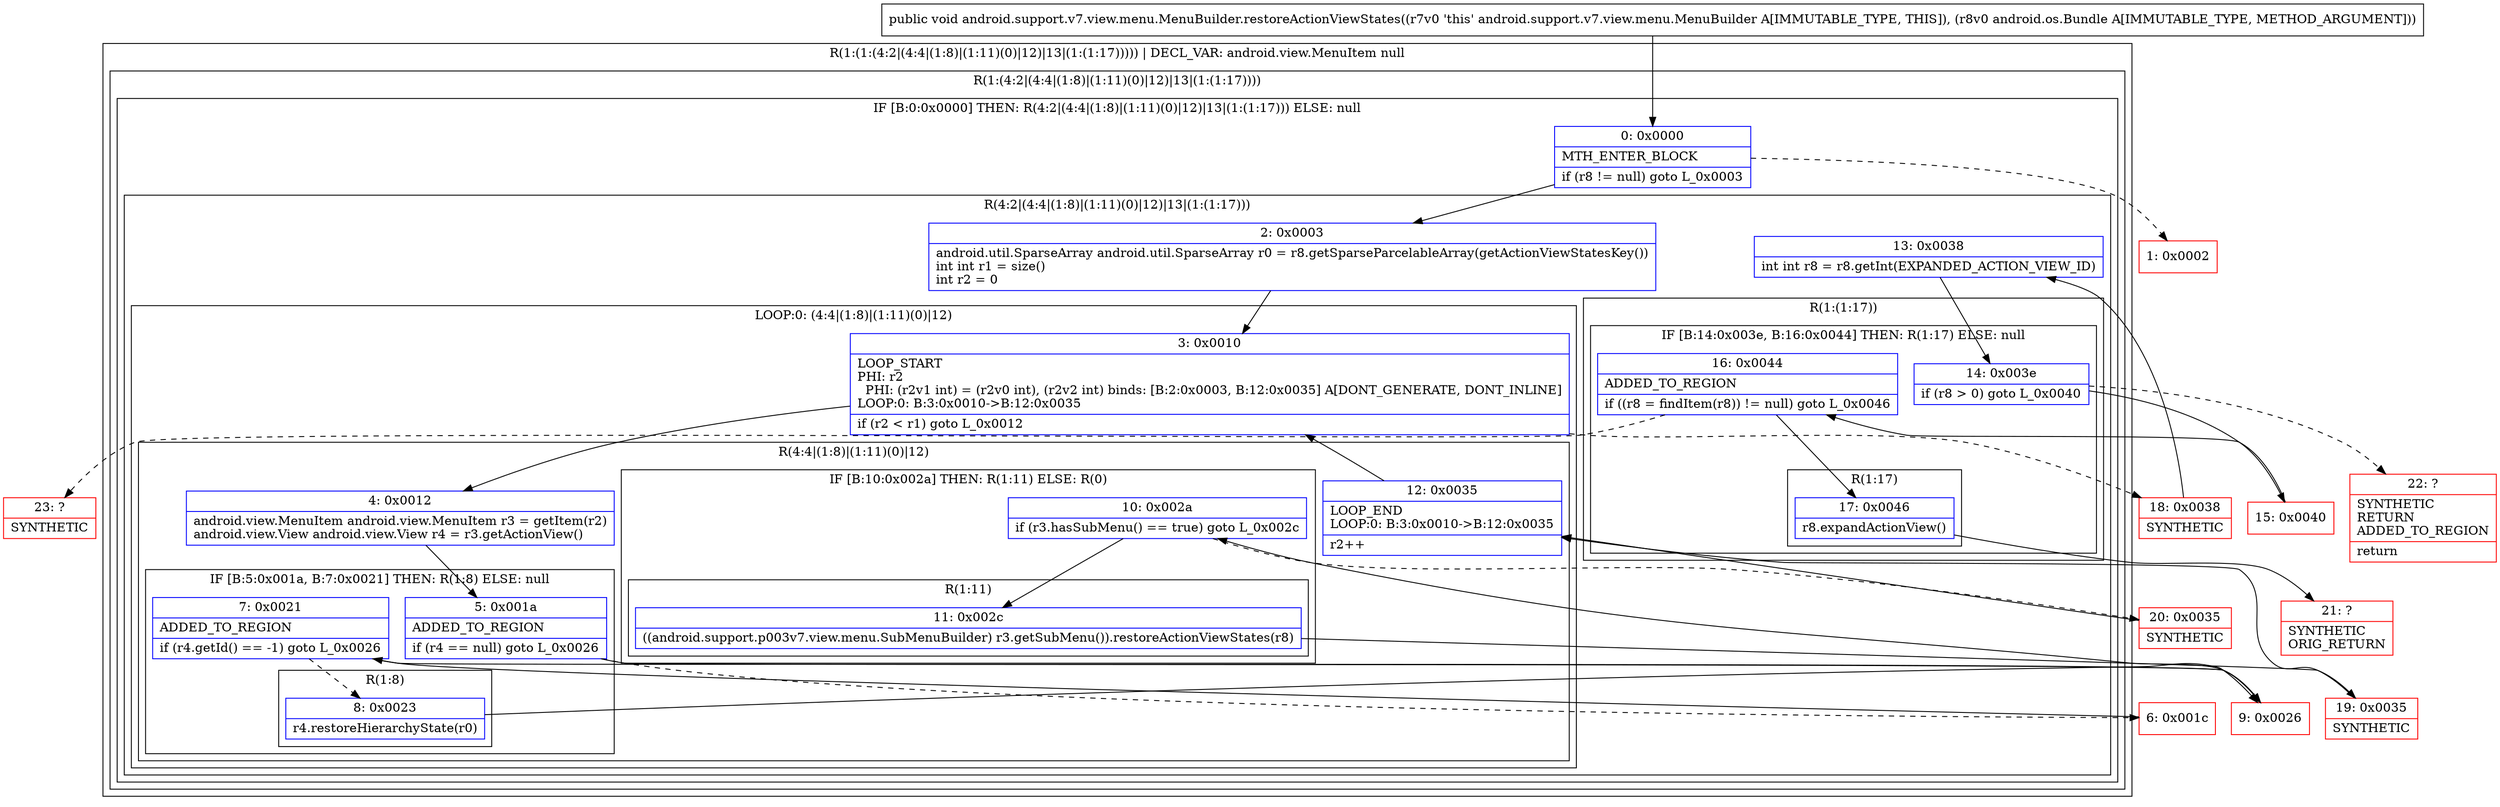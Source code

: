 digraph "CFG forandroid.support.v7.view.menu.MenuBuilder.restoreActionViewStates(Landroid\/os\/Bundle;)V" {
subgraph cluster_Region_243722482 {
label = "R(1:(1:(4:2|(4:4|(1:8)|(1:11)(0)|12)|13|(1:(1:17))))) | DECL_VAR: android.view.MenuItem null\l";
node [shape=record,color=blue];
subgraph cluster_Region_796022751 {
label = "R(1:(4:2|(4:4|(1:8)|(1:11)(0)|12)|13|(1:(1:17))))";
node [shape=record,color=blue];
subgraph cluster_IfRegion_2085524026 {
label = "IF [B:0:0x0000] THEN: R(4:2|(4:4|(1:8)|(1:11)(0)|12)|13|(1:(1:17))) ELSE: null";
node [shape=record,color=blue];
Node_0 [shape=record,label="{0\:\ 0x0000|MTH_ENTER_BLOCK\l|if (r8 != null) goto L_0x0003\l}"];
subgraph cluster_Region_149794985 {
label = "R(4:2|(4:4|(1:8)|(1:11)(0)|12)|13|(1:(1:17)))";
node [shape=record,color=blue];
Node_2 [shape=record,label="{2\:\ 0x0003|android.util.SparseArray android.util.SparseArray r0 = r8.getSparseParcelableArray(getActionViewStatesKey())\lint int r1 = size()\lint r2 = 0\l}"];
subgraph cluster_LoopRegion_1888459274 {
label = "LOOP:0: (4:4|(1:8)|(1:11)(0)|12)";
node [shape=record,color=blue];
Node_3 [shape=record,label="{3\:\ 0x0010|LOOP_START\lPHI: r2 \l  PHI: (r2v1 int) = (r2v0 int), (r2v2 int) binds: [B:2:0x0003, B:12:0x0035] A[DONT_GENERATE, DONT_INLINE]\lLOOP:0: B:3:0x0010\-\>B:12:0x0035\l|if (r2 \< r1) goto L_0x0012\l}"];
subgraph cluster_Region_760585954 {
label = "R(4:4|(1:8)|(1:11)(0)|12)";
node [shape=record,color=blue];
Node_4 [shape=record,label="{4\:\ 0x0012|android.view.MenuItem android.view.MenuItem r3 = getItem(r2)\landroid.view.View android.view.View r4 = r3.getActionView()\l}"];
subgraph cluster_IfRegion_724781190 {
label = "IF [B:5:0x001a, B:7:0x0021] THEN: R(1:8) ELSE: null";
node [shape=record,color=blue];
Node_5 [shape=record,label="{5\:\ 0x001a|ADDED_TO_REGION\l|if (r4 == null) goto L_0x0026\l}"];
Node_7 [shape=record,label="{7\:\ 0x0021|ADDED_TO_REGION\l|if (r4.getId() == \-1) goto L_0x0026\l}"];
subgraph cluster_Region_252456757 {
label = "R(1:8)";
node [shape=record,color=blue];
Node_8 [shape=record,label="{8\:\ 0x0023|r4.restoreHierarchyState(r0)\l}"];
}
}
subgraph cluster_IfRegion_641982640 {
label = "IF [B:10:0x002a] THEN: R(1:11) ELSE: R(0)";
node [shape=record,color=blue];
Node_10 [shape=record,label="{10\:\ 0x002a|if (r3.hasSubMenu() == true) goto L_0x002c\l}"];
subgraph cluster_Region_714105272 {
label = "R(1:11)";
node [shape=record,color=blue];
Node_11 [shape=record,label="{11\:\ 0x002c|((android.support.p003v7.view.menu.SubMenuBuilder) r3.getSubMenu()).restoreActionViewStates(r8)\l}"];
}
subgraph cluster_Region_350359512 {
label = "R(0)";
node [shape=record,color=blue];
}
}
Node_12 [shape=record,label="{12\:\ 0x0035|LOOP_END\lLOOP:0: B:3:0x0010\-\>B:12:0x0035\l|r2++\l}"];
}
}
Node_13 [shape=record,label="{13\:\ 0x0038|int int r8 = r8.getInt(EXPANDED_ACTION_VIEW_ID)\l}"];
subgraph cluster_Region_756724942 {
label = "R(1:(1:17))";
node [shape=record,color=blue];
subgraph cluster_IfRegion_1222122265 {
label = "IF [B:14:0x003e, B:16:0x0044] THEN: R(1:17) ELSE: null";
node [shape=record,color=blue];
Node_14 [shape=record,label="{14\:\ 0x003e|if (r8 \> 0) goto L_0x0040\l}"];
Node_16 [shape=record,label="{16\:\ 0x0044|ADDED_TO_REGION\l|if ((r8 = findItem(r8)) != null) goto L_0x0046\l}"];
subgraph cluster_Region_283890205 {
label = "R(1:17)";
node [shape=record,color=blue];
Node_17 [shape=record,label="{17\:\ 0x0046|r8.expandActionView()\l}"];
}
}
}
}
}
}
}
Node_1 [shape=record,color=red,label="{1\:\ 0x0002}"];
Node_6 [shape=record,color=red,label="{6\:\ 0x001c}"];
Node_9 [shape=record,color=red,label="{9\:\ 0x0026}"];
Node_15 [shape=record,color=red,label="{15\:\ 0x0040}"];
Node_18 [shape=record,color=red,label="{18\:\ 0x0038|SYNTHETIC\l}"];
Node_19 [shape=record,color=red,label="{19\:\ 0x0035|SYNTHETIC\l}"];
Node_20 [shape=record,color=red,label="{20\:\ 0x0035|SYNTHETIC\l}"];
Node_21 [shape=record,color=red,label="{21\:\ ?|SYNTHETIC\lORIG_RETURN\l}"];
Node_22 [shape=record,color=red,label="{22\:\ ?|SYNTHETIC\lRETURN\lADDED_TO_REGION\l|return\l}"];
Node_23 [shape=record,color=red,label="{23\:\ ?|SYNTHETIC\l}"];
MethodNode[shape=record,label="{public void android.support.v7.view.menu.MenuBuilder.restoreActionViewStates((r7v0 'this' android.support.v7.view.menu.MenuBuilder A[IMMUTABLE_TYPE, THIS]), (r8v0 android.os.Bundle A[IMMUTABLE_TYPE, METHOD_ARGUMENT])) }"];
MethodNode -> Node_0;
Node_0 -> Node_1[style=dashed];
Node_0 -> Node_2;
Node_2 -> Node_3;
Node_3 -> Node_4;
Node_3 -> Node_18[style=dashed];
Node_4 -> Node_5;
Node_5 -> Node_6[style=dashed];
Node_5 -> Node_9;
Node_7 -> Node_8[style=dashed];
Node_7 -> Node_9;
Node_8 -> Node_9;
Node_10 -> Node_11;
Node_10 -> Node_20[style=dashed];
Node_11 -> Node_19;
Node_12 -> Node_3;
Node_13 -> Node_14;
Node_14 -> Node_15;
Node_14 -> Node_22[style=dashed];
Node_16 -> Node_17;
Node_16 -> Node_23[style=dashed];
Node_17 -> Node_21;
Node_6 -> Node_7;
Node_9 -> Node_10;
Node_15 -> Node_16;
Node_18 -> Node_13;
Node_19 -> Node_12;
Node_20 -> Node_12;
}

